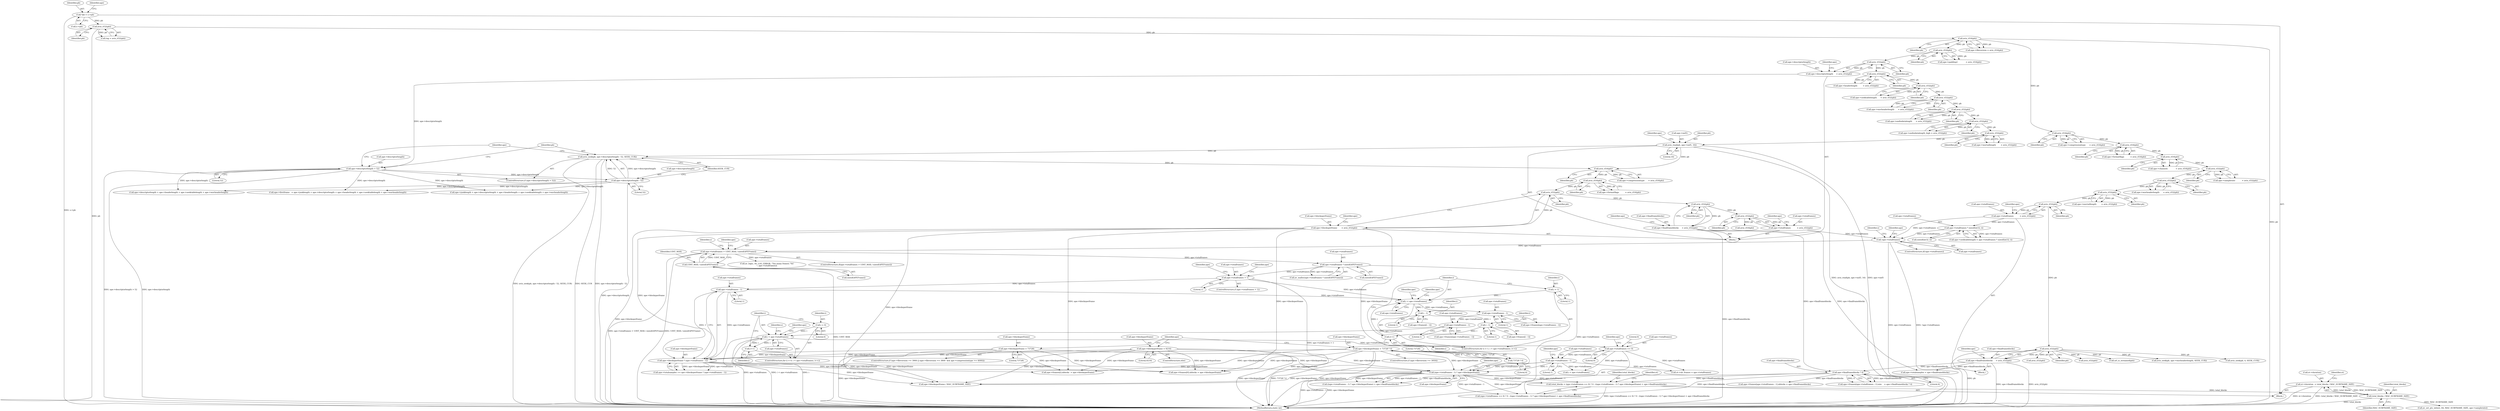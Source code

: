 digraph "0_FFmpeg_8312e3fc9041027a33c8bc667bb99740fdf41dd5@integer" {
"1001007" [label="(Call,st->duration  = total_blocks / MAC_SUBFRAME_SIZE)"];
"1001011" [label="(Call,total_blocks / MAC_SUBFRAME_SIZE)"];
"1000914" [label="(Call,total_blocks = (ape->totalframes == 0) ? 0 : ((ape->totalframes - 1) * ape->blocksperframe) + ape->finalframeblocks)"];
"1000924" [label="(Call,(ape->totalframes - 1) * ape->blocksperframe)"];
"1000925" [label="(Call,ape->totalframes - 1)"];
"1000917" [label="(Call,ape->totalframes == 0)"];
"1000804" [label="(Call,i < ape->totalframes)"];
"1000809" [label="(Call,i++)"];
"1000801" [label="(Call,i = 0)"];
"1000791" [label="(Call,ape->totalframes - 1)"];
"1000774" [label="(Call,ape->totalframes - 1)"];
"1000684" [label="(Call,i < ape->totalframes)"];
"1000681" [label="(Call,i = 1)"];
"1000689" [label="(Call,i++)"];
"1000739" [label="(Call,i - 1)"];
"1000722" [label="(Call,i - 1)"];
"1000594" [label="(Call,ape->totalframes > 1)"];
"1000544" [label="(Call,ape->totalframes * sizeof(APEFrame))"];
"1000520" [label="(Call,ape->totalframes > UINT_MAX / sizeof(APEFrame))"];
"1000507" [label="(Call,!ape->totalframes)"];
"1000286" [label="(Call,ape->totalframes          = avio_rl32(pb))"];
"1000290" [label="(Call,avio_rl32(pb))"];
"1000284" [label="(Call,avio_rl32(pb))"];
"1000278" [label="(Call,avio_rl32(pb))"];
"1000272" [label="(Call,avio_rl16(pb))"];
"1000266" [label="(Call,avio_rl16(pb))"];
"1000254" [label="(Call,avio_seek(pb, ape->descriptorlength - 52, SEEK_CUR))"];
"1000242" [label="(Call,avio_read(pb, ape->md5, 16))"];
"1000240" [label="(Call,avio_rl32(pb))"];
"1000234" [label="(Call,avio_rl32(pb))"];
"1000228" [label="(Call,avio_rl32(pb))"];
"1000222" [label="(Call,avio_rl32(pb))"];
"1000216" [label="(Call,avio_rl32(pb))"];
"1000210" [label="(Call,avio_rl32(pb))"];
"1000204" [label="(Call,avio_rl32(pb))"];
"1000198" [label="(Call,avio_rl16(pb))"];
"1000153" [label="(Call,avio_rl16(pb))"];
"1000136" [label="(Call,avio_rl32(pb))"];
"1000113" [label="(Call,*pb = s->pb)"];
"1000256" [label="(Call,ape->descriptorlength - 52)"];
"1000249" [label="(Call,ape->descriptorlength > 52)"];
"1000200" [label="(Call,ape->descriptorlength     = avio_rl32(pb))"];
"1000415" [label="(Call,ape->totalframes * sizeof(int32_t))"];
"1000358" [label="(Call,ape->totalframes          = avio_rl32(pb))"];
"1000362" [label="(Call,avio_rl32(pb))"];
"1000356" [label="(Call,avio_rl32(pb))"];
"1000350" [label="(Call,avio_rl32(pb))"];
"1000344" [label="(Call,avio_rl32(pb))"];
"1000338" [label="(Call,avio_rl16(pb))"];
"1000332" [label="(Call,avio_rl16(pb))"];
"1000326" [label="(Call,avio_rl16(pb))"];
"1000524" [label="(Call,UINT_MAX / sizeof(APEFrame))"];
"1000607" [label="(Call,ape->totalframes - 1)"];
"1000482" [label="(Call,ape->blocksperframe = 73728)"];
"1000603" [label="(Call,ape->blocksperframe * (ape->totalframes - 1))"];
"1000456" [label="(Call,ape->blocksperframe = 73728 * 4)"];
"1000460" [label="(Call,73728 * 4)"];
"1000488" [label="(Call,ape->blocksperframe = 9216)"];
"1000274" [label="(Call,ape->blocksperframe       = avio_rl32(pb))"];
"1000780" [label="(Call,ape->finalframeblocks * 4)"];
"1000364" [label="(Call,ape->finalframeblocks     = avio_rl32(pb))"];
"1000368" [label="(Call,avio_rl32(pb))"];
"1000280" [label="(Call,ape->finalframeblocks     = avio_rl32(pb))"];
"1000242" [label="(Call,avio_read(pb, ape->md5, 16))"];
"1000326" [label="(Call,avio_rl16(pb))"];
"1000486" [label="(Literal,73728)"];
"1000243" [label="(Identifier,pb)"];
"1000464" [label="(ControlStructure,if (ape->fileversion >= 3900 || (ape->fileversion >= 3800  && ape->compressiontype >= 4000)))"];
"1000784" [label="(Literal,4)"];
"1000462" [label="(Literal,4)"];
"1000930" [label="(Call,ape->blocksperframe)"];
"1000741" [label="(Literal,1)"];
"1000311" [label="(Block,)"];
"1000362" [label="(Call,avio_rl32(pb))"];
"1000257" [label="(Call,ape->descriptorlength)"];
"1000273" [label="(Identifier,pb)"];
"1000522" [label="(Identifier,ape)"];
"1000681" [label="(Call,i = 1)"];
"1000212" [label="(Call,ape->seektablelength      = avio_rl32(pb))"];
"1000137" [label="(Identifier,pb)"];
"1000530" [label="(Identifier,s)"];
"1000487" [label="(ControlStructure,else)"];
"1000373" [label="(Identifier,ape)"];
"1000696" [label="(Identifier,ape)"];
"1000210" [label="(Call,avio_rl32(pb))"];
"1000290" [label="(Call,avio_rl32(pb))"];
"1000548" [label="(Call,sizeof(APEFrame))"];
"1000346" [label="(Call,ape->wavheaderlength      = avio_rl32(pb))"];
"1000460" [label="(Call,73728 * 4)"];
"1000211" [label="(Identifier,pb)"];
"1000217" [label="(Identifier,pb)"];
"1000608" [label="(Call,ape->totalframes)"];
"1000724" [label="(Literal,1)"];
"1000240" [label="(Call,avio_rl32(pb))"];
"1000461" [label="(Literal,73728)"];
"1000344" [label="(Call,avio_rl32(pb))"];
"1000690" [label="(Identifier,i)"];
"1000541" [label="(Identifier,ape)"];
"1000228" [label="(Call,avio_rl32(pb))"];
"1000780" [label="(Call,ape->finalframeblocks * 4)"];
"1000275" [label="(Call,ape->blocksperframe)"];
"1000241" [label="(Identifier,pb)"];
"1000154" [label="(Identifier,pb)"];
"1000115" [label="(Call,s->pb)"];
"1000801" [label="(Call,i = 0)"];
"1000114" [label="(Identifier,pb)"];
"1001012" [label="(Identifier,total_blocks)"];
"1000647" [label="(Call,avio_rl32(pb))"];
"1000800" [label="(ControlStructure,for (i = 0; i < ape->totalframes; i++))"];
"1000234" [label="(Call,avio_rl32(pb))"];
"1000356" [label="(Call,avio_rl32(pb))"];
"1000328" [label="(Call,ape->formatflags          = avio_rl16(pb))"];
"1000352" [label="(Call,ape->wavtaillength        = avio_rl32(pb))"];
"1000236" [label="(Call,ape->wavtaillength        = avio_rl32(pb))"];
"1000456" [label="(Call,ape->blocksperframe = 73728 * 4)"];
"1000924" [label="(Call,(ape->totalframes - 1) * ape->blocksperframe)"];
"1001014" [label="(Call,av_set_pts_info(st, 64, MAC_SUBFRAME_SIZE, ape->samplerate))"];
"1000685" [label="(Identifier,i)"];
"1001013" [label="(Identifier,MAC_SUBFRAME_SIZE)"];
"1000772" [label="(Identifier,ape)"];
"1000922" [label="(Literal,0)"];
"1000791" [label="(Call,ape->totalframes - 1)"];
"1000287" [label="(Call,ape->totalframes)"];
"1000683" [label="(Literal,1)"];
"1000923" [label="(Call,((ape->totalframes - 1) * ape->blocksperframe) + ape->finalframeblocks)"];
"1000247" [label="(Literal,16)"];
"1000929" [label="(Literal,1)"];
"1000595" [label="(Call,ape->totalframes)"];
"1000593" [label="(ControlStructure,if (ape->totalframes > 1))"];
"1000334" [label="(Call,ape->channels             = avio_rl16(pb))"];
"1000603" [label="(Call,ape->blocksperframe * (ape->totalframes - 1))"];
"1000291" [label="(Identifier,pb)"];
"1000513" [label="(Identifier,s)"];
"1000256" [label="(Call,ape->descriptorlength - 52)"];
"1000483" [label="(Call,ape->blocksperframe)"];
"1000206" [label="(Call,ape->headerlength         = avio_rl32(pb))"];
"1000205" [label="(Identifier,pb)"];
"1000248" [label="(ControlStructure,if (ape->descriptorlength > 52))"];
"1000251" [label="(Identifier,ape)"];
"1000520" [label="(Call,ape->totalframes > UINT_MAX / sizeof(APEFrame))"];
"1000740" [label="(Identifier,i)"];
"1000120" [label="(Identifier,ape)"];
"1000340" [label="(Call,ape->samplerate           = avio_rl32(pb))"];
"1000787" [label="(Call,ape->frames[ape->totalframes - 1])"];
"1000457" [label="(Call,ape->blocksperframe)"];
"1000136" [label="(Call,avio_rl32(pb))"];
"1000816" [label="(Identifier,ape)"];
"1001011" [label="(Call,total_blocks / MAC_SUBFRAME_SIZE)"];
"1000216" [label="(Call,avio_rl32(pb))"];
"1001008" [label="(Call,st->duration)"];
"1000918" [label="(Call,ape->totalframes)"];
"1000200" [label="(Call,ape->descriptorlength     = avio_rl32(pb))"];
"1000488" [label="(Call,ape->blocksperframe = 9216)"];
"1000264" [label="(Identifier,ape)"];
"1000492" [label="(Literal,9216)"];
"1000917" [label="(Call,ape->totalframes == 0)"];
"1001076" [label="(Call,i < ape->totalframes)"];
"1000544" [label="(Call,ape->totalframes * sizeof(APEFrame))"];
"1000489" [label="(Call,ape->blocksperframe)"];
"1000805" [label="(Identifier,i)"];
"1000925" [label="(Call,ape->totalframes - 1)"];
"1000149" [label="(Call,ape->fileversion = avio_rl16(pb))"];
"1000244" [label="(Call,ape->md5)"];
"1000272" [label="(Call,avio_rl16(pb))"];
"1000365" [label="(Call,ape->finalframeblocks)"];
"1000288" [label="(Identifier,ape)"];
"1000682" [label="(Identifier,i)"];
"1000260" [label="(Literal,52)"];
"1000778" [label="(Literal,1)"];
"1000558" [label="(Call,ape->firstframe   = ape->junklength + ape->descriptorlength + ape->headerlength + ape->seektablelength + ape->wavheaderlength)"];
"1000607" [label="(Call,ape->totalframes - 1)"];
"1000802" [label="(Identifier,i)"];
"1000521" [label="(Call,ape->totalframes)"];
"1000351" [label="(Identifier,pb)"];
"1000926" [label="(Call,ape->totalframes)"];
"1000785" [label="(Call,ape->frames[ape->totalframes - 1].nblocks = ape->finalframeblocks)"];
"1000914" [label="(Call,total_blocks = (ape->totalframes == 0) ? 0 : ((ape->totalframes - 1) * ape->blocksperframe) + ape->finalframeblocks)"];
"1000296" [label="(Call,avio_rl16(pb))"];
"1000285" [label="(Identifier,pb)"];
"1000279" [label="(Identifier,pb)"];
"1000482" [label="(Call,ape->blocksperframe = 73728)"];
"1000497" [label="(Identifier,ape)"];
"1000250" [label="(Call,ape->descriptorlength)"];
"1000224" [label="(Call,ape->audiodatalength      = avio_rl32(pb))"];
"1000586" [label="(Call,ape->totalsamples = ape->finalframeblocks)"];
"1000345" [label="(Identifier,pb)"];
"1000281" [label="(Call,ape->finalframeblocks)"];
"1001114" [label="(Call,ape->blocksperframe / MAC_SUBFRAME_SIZE)"];
"1001007" [label="(Call,st->duration  = total_blocks / MAC_SUBFRAME_SIZE)"];
"1000804" [label="(Call,i < ape->totalframes)"];
"1000294" [label="(Identifier,ape)"];
"1000810" [label="(Identifier,i)"];
"1000545" [label="(Call,ape->totalframes)"];
"1000222" [label="(Call,avio_rl32(pb))"];
"1000249" [label="(Call,ape->descriptorlength > 52)"];
"1000781" [label="(Call,ape->finalframeblocks)"];
"1000604" [label="(Call,ape->blocksperframe)"];
"1000111" [label="(Block,)"];
"1000934" [label="(Identifier,ape)"];
"1000204" [label="(Call,avio_rl32(pb))"];
"1000529" [label="(Call,av_log(s, AV_LOG_ERROR, \"Too many frames: %d\n\", ape->totalframes))"];
"1000995" [label="(Call,st->nb_frames = ape->totalframes)"];
"1000359" [label="(Call,ape->totalframes)"];
"1000915" [label="(Identifier,total_blocks)"];
"1000875" [label="(Call,url_is_streamed(pb))"];
"1000722" [label="(Call,i - 1)"];
"1000939" [label="(Identifier,st)"];
"1000792" [label="(Call,ape->totalframes)"];
"1000795" [label="(Literal,1)"];
"1000230" [label="(Call,ape->audiodatalength_high = avio_rl32(pb))"];
"1000611" [label="(Literal,1)"];
"1000153" [label="(Call,avio_rl16(pb))"];
"1000931" [label="(Identifier,ape)"];
"1001015" [label="(Identifier,st)"];
"1000809" [label="(Call,i++)"];
"1000282" [label="(Identifier,ape)"];
"1000253" [label="(Literal,52)"];
"1000338" [label="(Call,avio_rl16(pb))"];
"1000507" [label="(Call,!ape->totalframes)"];
"1000268" [label="(Call,ape->formatflags          = avio_rl16(pb))"];
"1000358" [label="(Call,ape->totalframes          = avio_rl32(pb))"];
"1000525" [label="(Identifier,UINT_MAX)"];
"1000368" [label="(Call,avio_rl32(pb))"];
"1000274" [label="(Call,ape->blocksperframe       = avio_rl32(pb))"];
"1000689" [label="(Call,i++)"];
"1000280" [label="(Call,ape->finalframeblocks     = avio_rl32(pb))"];
"1000134" [label="(Call,tag = avio_rl32(pb))"];
"1000684" [label="(Call,i < ape->totalframes)"];
"1000524" [label="(Call,UINT_MAX / sizeof(APEFrame))"];
"1000768" [label="(Call,ape->frames[ape->totalframes - 1].size    = ape->finalframeblocks * 4)"];
"1000705" [label="(Call,ape->frames[i].nblocks  = ape->blocksperframe)"];
"1000601" [label="(Identifier,ape)"];
"1000774" [label="(Call,ape->totalframes - 1)"];
"1000543" [label="(Call,av_malloc(ape->totalframes * sizeof(APEFrame)))"];
"1000686" [label="(Call,ape->totalframes)"];
"1000208" [label="(Identifier,ape)"];
"1000262" [label="(Call,ape->compressiontype      = avio_rl16(pb))"];
"1000916" [label="(Call,(ape->totalframes == 0) ? 0 : ((ape->totalframes - 1) * ape->blocksperframe) + ape->finalframeblocks)"];
"1000680" [label="(ControlStructure,for (i = 1; i < ape->totalframes; i++))"];
"1000519" [label="(ControlStructure,if(ape->totalframes > UINT_MAX / sizeof(APEFrame)))"];
"1000364" [label="(Call,ape->finalframeblocks     = avio_rl32(pb))"];
"1000254" [label="(Call,avio_seek(pb, ape->descriptorlength - 52, SEEK_CUR))"];
"1000369" [label="(Identifier,pb)"];
"1000278" [label="(Call,avio_rl32(pb))"];
"1000327" [label="(Identifier,pb)"];
"1000198" [label="(Call,avio_rl16(pb))"];
"1000562" [label="(Call,ape->junklength + ape->descriptorlength + ape->headerlength + ape->seektablelength + ape->wavheaderlength)"];
"1000526" [label="(Call,sizeof(APEFrame))"];
"1000500" [label="(Call,avio_seek(pb, ape->wavheaderlength, SEEK_CUR))"];
"1000739" [label="(Call,i - 1)"];
"1000718" [label="(Call,ape->frames[i - 1])"];
"1000267" [label="(Identifier,pb)"];
"1000411" [label="(Call,ape->seektablelength = ape->totalframes * sizeof(int32_t))"];
"1000803" [label="(Literal,0)"];
"1000223" [label="(Identifier,pb)"];
"1000194" [label="(Call,ape->padding1             = avio_rl16(pb))"];
"1000416" [label="(Call,ape->totalframes)"];
"1000332" [label="(Call,avio_rl16(pb))"];
"1000284" [label="(Call,avio_rl32(pb))"];
"1000660" [label="(Call,ape->frames[0].nblocks = ape->blocksperframe)"];
"1000775" [label="(Call,ape->totalframes)"];
"1000286" [label="(Call,ape->totalframes          = avio_rl32(pb))"];
"1000871" [label="(Identifier,s)"];
"1000113" [label="(Call,*pb = s->pb)"];
"1000735" [label="(Call,ape->frames[i - 1])"];
"1000419" [label="(Call,sizeof(int32_t))"];
"1000229" [label="(Identifier,pb)"];
"1000266" [label="(Call,avio_rl16(pb))"];
"1000508" [label="(Call,ape->totalframes)"];
"1000927" [label="(Identifier,ape)"];
"1000506" [label="(ControlStructure,if(!ape->totalframes))"];
"1000377" [label="(Call,avio_seek(pb, 4, SEEK_CUR))"];
"1000255" [label="(Identifier,pb)"];
"1000322" [label="(Call,ape->compressiontype      = avio_rl16(pb))"];
"1000235" [label="(Identifier,pb)"];
"1000397" [label="(Call,avio_rl32(pb))"];
"1000723" [label="(Identifier,i)"];
"1000921" [label="(Literal,0)"];
"1000350" [label="(Call,avio_rl32(pb))"];
"1000806" [label="(Call,ape->totalframes)"];
"1000201" [label="(Call,ape->descriptorlength)"];
"1000450" [label="(ControlStructure,if (ape->fileversion >= 3950))"];
"1000598" [label="(Literal,1)"];
"1000261" [label="(Identifier,SEEK_CUR)"];
"1000357" [label="(Identifier,pb)"];
"1000218" [label="(Call,ape->wavheaderlength      = avio_rl32(pb))"];
"1000333" [label="(Identifier,pb)"];
"1000566" [label="(Call,ape->descriptorlength + ape->headerlength + ape->seektablelength + ape->wavheaderlength)"];
"1001121" [label="(MethodReturn,static int)"];
"1000339" [label="(Identifier,pb)"];
"1000415" [label="(Call,ape->totalframes * sizeof(int32_t))"];
"1000599" [label="(Call,ape->totalsamples += ape->blocksperframe * (ape->totalframes - 1))"];
"1000199" [label="(Identifier,pb)"];
"1000615" [label="(Identifier,ape)"];
"1000193" [label="(Block,)"];
"1000770" [label="(Call,ape->frames[ape->totalframes - 1])"];
"1000363" [label="(Identifier,pb)"];
"1000366" [label="(Identifier,ape)"];
"1000594" [label="(Call,ape->totalframes > 1)"];
"1001007" -> "1000111"  [label="AST: "];
"1001007" -> "1001011"  [label="CFG: "];
"1001008" -> "1001007"  [label="AST: "];
"1001011" -> "1001007"  [label="AST: "];
"1001015" -> "1001007"  [label="CFG: "];
"1001007" -> "1001121"  [label="DDG: st->duration"];
"1001007" -> "1001121"  [label="DDG: total_blocks / MAC_SUBFRAME_SIZE"];
"1001011" -> "1001007"  [label="DDG: total_blocks"];
"1001011" -> "1001007"  [label="DDG: MAC_SUBFRAME_SIZE"];
"1001011" -> "1001013"  [label="CFG: "];
"1001012" -> "1001011"  [label="AST: "];
"1001013" -> "1001011"  [label="AST: "];
"1001011" -> "1001121"  [label="DDG: total_blocks"];
"1000914" -> "1001011"  [label="DDG: total_blocks"];
"1001011" -> "1001014"  [label="DDG: MAC_SUBFRAME_SIZE"];
"1000914" -> "1000111"  [label="AST: "];
"1000914" -> "1000916"  [label="CFG: "];
"1000915" -> "1000914"  [label="AST: "];
"1000916" -> "1000914"  [label="AST: "];
"1000939" -> "1000914"  [label="CFG: "];
"1000914" -> "1001121"  [label="DDG: (ape->totalframes == 0) ? 0 : ((ape->totalframes - 1) * ape->blocksperframe) + ape->finalframeblocks"];
"1000924" -> "1000914"  [label="DDG: ape->totalframes - 1"];
"1000924" -> "1000914"  [label="DDG: ape->blocksperframe"];
"1000780" -> "1000914"  [label="DDG: ape->finalframeblocks"];
"1000924" -> "1000923"  [label="AST: "];
"1000924" -> "1000930"  [label="CFG: "];
"1000925" -> "1000924"  [label="AST: "];
"1000930" -> "1000924"  [label="AST: "];
"1000934" -> "1000924"  [label="CFG: "];
"1000924" -> "1001121"  [label="DDG: ape->totalframes - 1"];
"1000924" -> "1001121"  [label="DDG: ape->blocksperframe"];
"1000924" -> "1000916"  [label="DDG: ape->totalframes - 1"];
"1000924" -> "1000916"  [label="DDG: ape->blocksperframe"];
"1000924" -> "1000923"  [label="DDG: ape->totalframes - 1"];
"1000924" -> "1000923"  [label="DDG: ape->blocksperframe"];
"1000925" -> "1000924"  [label="DDG: ape->totalframes"];
"1000925" -> "1000924"  [label="DDG: 1"];
"1000482" -> "1000924"  [label="DDG: ape->blocksperframe"];
"1000603" -> "1000924"  [label="DDG: ape->blocksperframe"];
"1000456" -> "1000924"  [label="DDG: ape->blocksperframe"];
"1000488" -> "1000924"  [label="DDG: ape->blocksperframe"];
"1000274" -> "1000924"  [label="DDG: ape->blocksperframe"];
"1000924" -> "1001114"  [label="DDG: ape->blocksperframe"];
"1000925" -> "1000929"  [label="CFG: "];
"1000926" -> "1000925"  [label="AST: "];
"1000929" -> "1000925"  [label="AST: "];
"1000931" -> "1000925"  [label="CFG: "];
"1000917" -> "1000925"  [label="DDG: ape->totalframes"];
"1000925" -> "1000995"  [label="DDG: ape->totalframes"];
"1000925" -> "1001076"  [label="DDG: ape->totalframes"];
"1000917" -> "1000916"  [label="AST: "];
"1000917" -> "1000921"  [label="CFG: "];
"1000918" -> "1000917"  [label="AST: "];
"1000921" -> "1000917"  [label="AST: "];
"1000922" -> "1000917"  [label="CFG: "];
"1000927" -> "1000917"  [label="CFG: "];
"1000804" -> "1000917"  [label="DDG: ape->totalframes"];
"1000917" -> "1000995"  [label="DDG: ape->totalframes"];
"1000917" -> "1001076"  [label="DDG: ape->totalframes"];
"1000804" -> "1000800"  [label="AST: "];
"1000804" -> "1000806"  [label="CFG: "];
"1000805" -> "1000804"  [label="AST: "];
"1000806" -> "1000804"  [label="AST: "];
"1000816" -> "1000804"  [label="CFG: "];
"1000871" -> "1000804"  [label="CFG: "];
"1000804" -> "1001121"  [label="DDG: i"];
"1000804" -> "1001121"  [label="DDG: ape->totalframes"];
"1000804" -> "1001121"  [label="DDG: i < ape->totalframes"];
"1000809" -> "1000804"  [label="DDG: i"];
"1000801" -> "1000804"  [label="DDG: i"];
"1000791" -> "1000804"  [label="DDG: ape->totalframes"];
"1000804" -> "1000809"  [label="DDG: i"];
"1000809" -> "1000800"  [label="AST: "];
"1000809" -> "1000810"  [label="CFG: "];
"1000810" -> "1000809"  [label="AST: "];
"1000805" -> "1000809"  [label="CFG: "];
"1000801" -> "1000800"  [label="AST: "];
"1000801" -> "1000803"  [label="CFG: "];
"1000802" -> "1000801"  [label="AST: "];
"1000803" -> "1000801"  [label="AST: "];
"1000805" -> "1000801"  [label="CFG: "];
"1000791" -> "1000787"  [label="AST: "];
"1000791" -> "1000795"  [label="CFG: "];
"1000792" -> "1000791"  [label="AST: "];
"1000795" -> "1000791"  [label="AST: "];
"1000787" -> "1000791"  [label="CFG: "];
"1000774" -> "1000791"  [label="DDG: ape->totalframes"];
"1000774" -> "1000770"  [label="AST: "];
"1000774" -> "1000778"  [label="CFG: "];
"1000775" -> "1000774"  [label="AST: "];
"1000778" -> "1000774"  [label="AST: "];
"1000770" -> "1000774"  [label="CFG: "];
"1000684" -> "1000774"  [label="DDG: ape->totalframes"];
"1000684" -> "1000680"  [label="AST: "];
"1000684" -> "1000686"  [label="CFG: "];
"1000685" -> "1000684"  [label="AST: "];
"1000686" -> "1000684"  [label="AST: "];
"1000696" -> "1000684"  [label="CFG: "];
"1000772" -> "1000684"  [label="CFG: "];
"1000681" -> "1000684"  [label="DDG: i"];
"1000689" -> "1000684"  [label="DDG: i"];
"1000594" -> "1000684"  [label="DDG: ape->totalframes"];
"1000607" -> "1000684"  [label="DDG: ape->totalframes"];
"1000684" -> "1000722"  [label="DDG: i"];
"1000681" -> "1000680"  [label="AST: "];
"1000681" -> "1000683"  [label="CFG: "];
"1000682" -> "1000681"  [label="AST: "];
"1000683" -> "1000681"  [label="AST: "];
"1000685" -> "1000681"  [label="CFG: "];
"1000689" -> "1000680"  [label="AST: "];
"1000689" -> "1000690"  [label="CFG: "];
"1000690" -> "1000689"  [label="AST: "];
"1000685" -> "1000689"  [label="CFG: "];
"1000739" -> "1000689"  [label="DDG: i"];
"1000739" -> "1000735"  [label="AST: "];
"1000739" -> "1000741"  [label="CFG: "];
"1000740" -> "1000739"  [label="AST: "];
"1000741" -> "1000739"  [label="AST: "];
"1000735" -> "1000739"  [label="CFG: "];
"1000722" -> "1000739"  [label="DDG: i"];
"1000722" -> "1000718"  [label="AST: "];
"1000722" -> "1000724"  [label="CFG: "];
"1000723" -> "1000722"  [label="AST: "];
"1000724" -> "1000722"  [label="AST: "];
"1000718" -> "1000722"  [label="CFG: "];
"1000594" -> "1000593"  [label="AST: "];
"1000594" -> "1000598"  [label="CFG: "];
"1000595" -> "1000594"  [label="AST: "];
"1000598" -> "1000594"  [label="AST: "];
"1000601" -> "1000594"  [label="CFG: "];
"1000615" -> "1000594"  [label="CFG: "];
"1000594" -> "1001121"  [label="DDG: ape->totalframes > 1"];
"1000544" -> "1000594"  [label="DDG: ape->totalframes"];
"1000594" -> "1000607"  [label="DDG: ape->totalframes"];
"1000544" -> "1000543"  [label="AST: "];
"1000544" -> "1000548"  [label="CFG: "];
"1000545" -> "1000544"  [label="AST: "];
"1000548" -> "1000544"  [label="AST: "];
"1000543" -> "1000544"  [label="CFG: "];
"1000544" -> "1001121"  [label="DDG: ape->totalframes"];
"1000544" -> "1000543"  [label="DDG: ape->totalframes"];
"1000520" -> "1000544"  [label="DDG: ape->totalframes"];
"1000520" -> "1000519"  [label="AST: "];
"1000520" -> "1000524"  [label="CFG: "];
"1000521" -> "1000520"  [label="AST: "];
"1000524" -> "1000520"  [label="AST: "];
"1000530" -> "1000520"  [label="CFG: "];
"1000541" -> "1000520"  [label="CFG: "];
"1000520" -> "1001121"  [label="DDG: ape->totalframes > UINT_MAX / sizeof(APEFrame)"];
"1000520" -> "1001121"  [label="DDG: UINT_MAX / sizeof(APEFrame)"];
"1000507" -> "1000520"  [label="DDG: ape->totalframes"];
"1000524" -> "1000520"  [label="DDG: UINT_MAX"];
"1000520" -> "1000529"  [label="DDG: ape->totalframes"];
"1000507" -> "1000506"  [label="AST: "];
"1000507" -> "1000508"  [label="CFG: "];
"1000508" -> "1000507"  [label="AST: "];
"1000513" -> "1000507"  [label="CFG: "];
"1000522" -> "1000507"  [label="CFG: "];
"1000507" -> "1001121"  [label="DDG: !ape->totalframes"];
"1000507" -> "1001121"  [label="DDG: ape->totalframes"];
"1000286" -> "1000507"  [label="DDG: ape->totalframes"];
"1000415" -> "1000507"  [label="DDG: ape->totalframes"];
"1000358" -> "1000507"  [label="DDG: ape->totalframes"];
"1000286" -> "1000193"  [label="AST: "];
"1000286" -> "1000290"  [label="CFG: "];
"1000287" -> "1000286"  [label="AST: "];
"1000290" -> "1000286"  [label="AST: "];
"1000294" -> "1000286"  [label="CFG: "];
"1000290" -> "1000286"  [label="DDG: pb"];
"1000290" -> "1000291"  [label="CFG: "];
"1000291" -> "1000290"  [label="AST: "];
"1000284" -> "1000290"  [label="DDG: pb"];
"1000290" -> "1000296"  [label="DDG: pb"];
"1000284" -> "1000280"  [label="AST: "];
"1000284" -> "1000285"  [label="CFG: "];
"1000285" -> "1000284"  [label="AST: "];
"1000280" -> "1000284"  [label="CFG: "];
"1000284" -> "1000280"  [label="DDG: pb"];
"1000278" -> "1000284"  [label="DDG: pb"];
"1000278" -> "1000274"  [label="AST: "];
"1000278" -> "1000279"  [label="CFG: "];
"1000279" -> "1000278"  [label="AST: "];
"1000274" -> "1000278"  [label="CFG: "];
"1000278" -> "1000274"  [label="DDG: pb"];
"1000272" -> "1000278"  [label="DDG: pb"];
"1000272" -> "1000268"  [label="AST: "];
"1000272" -> "1000273"  [label="CFG: "];
"1000273" -> "1000272"  [label="AST: "];
"1000268" -> "1000272"  [label="CFG: "];
"1000272" -> "1000268"  [label="DDG: pb"];
"1000266" -> "1000272"  [label="DDG: pb"];
"1000266" -> "1000262"  [label="AST: "];
"1000266" -> "1000267"  [label="CFG: "];
"1000267" -> "1000266"  [label="AST: "];
"1000262" -> "1000266"  [label="CFG: "];
"1000266" -> "1000262"  [label="DDG: pb"];
"1000254" -> "1000266"  [label="DDG: pb"];
"1000242" -> "1000266"  [label="DDG: pb"];
"1000254" -> "1000248"  [label="AST: "];
"1000254" -> "1000261"  [label="CFG: "];
"1000255" -> "1000254"  [label="AST: "];
"1000256" -> "1000254"  [label="AST: "];
"1000261" -> "1000254"  [label="AST: "];
"1000264" -> "1000254"  [label="CFG: "];
"1000254" -> "1001121"  [label="DDG: avio_seek(pb, ape->descriptorlength - 52, SEEK_CUR)"];
"1000254" -> "1001121"  [label="DDG: SEEK_CUR"];
"1000254" -> "1001121"  [label="DDG: ape->descriptorlength - 52"];
"1000242" -> "1000254"  [label="DDG: pb"];
"1000256" -> "1000254"  [label="DDG: ape->descriptorlength"];
"1000256" -> "1000254"  [label="DDG: 52"];
"1000242" -> "1000193"  [label="AST: "];
"1000242" -> "1000247"  [label="CFG: "];
"1000243" -> "1000242"  [label="AST: "];
"1000244" -> "1000242"  [label="AST: "];
"1000247" -> "1000242"  [label="AST: "];
"1000251" -> "1000242"  [label="CFG: "];
"1000242" -> "1001121"  [label="DDG: avio_read(pb, ape->md5, 16)"];
"1000242" -> "1001121"  [label="DDG: ape->md5"];
"1000240" -> "1000242"  [label="DDG: pb"];
"1000240" -> "1000236"  [label="AST: "];
"1000240" -> "1000241"  [label="CFG: "];
"1000241" -> "1000240"  [label="AST: "];
"1000236" -> "1000240"  [label="CFG: "];
"1000240" -> "1000236"  [label="DDG: pb"];
"1000234" -> "1000240"  [label="DDG: pb"];
"1000234" -> "1000230"  [label="AST: "];
"1000234" -> "1000235"  [label="CFG: "];
"1000235" -> "1000234"  [label="AST: "];
"1000230" -> "1000234"  [label="CFG: "];
"1000234" -> "1000230"  [label="DDG: pb"];
"1000228" -> "1000234"  [label="DDG: pb"];
"1000228" -> "1000224"  [label="AST: "];
"1000228" -> "1000229"  [label="CFG: "];
"1000229" -> "1000228"  [label="AST: "];
"1000224" -> "1000228"  [label="CFG: "];
"1000228" -> "1000224"  [label="DDG: pb"];
"1000222" -> "1000228"  [label="DDG: pb"];
"1000222" -> "1000218"  [label="AST: "];
"1000222" -> "1000223"  [label="CFG: "];
"1000223" -> "1000222"  [label="AST: "];
"1000218" -> "1000222"  [label="CFG: "];
"1000222" -> "1000218"  [label="DDG: pb"];
"1000216" -> "1000222"  [label="DDG: pb"];
"1000216" -> "1000212"  [label="AST: "];
"1000216" -> "1000217"  [label="CFG: "];
"1000217" -> "1000216"  [label="AST: "];
"1000212" -> "1000216"  [label="CFG: "];
"1000216" -> "1000212"  [label="DDG: pb"];
"1000210" -> "1000216"  [label="DDG: pb"];
"1000210" -> "1000206"  [label="AST: "];
"1000210" -> "1000211"  [label="CFG: "];
"1000211" -> "1000210"  [label="AST: "];
"1000206" -> "1000210"  [label="CFG: "];
"1000210" -> "1000206"  [label="DDG: pb"];
"1000204" -> "1000210"  [label="DDG: pb"];
"1000204" -> "1000200"  [label="AST: "];
"1000204" -> "1000205"  [label="CFG: "];
"1000205" -> "1000204"  [label="AST: "];
"1000200" -> "1000204"  [label="CFG: "];
"1000204" -> "1000200"  [label="DDG: pb"];
"1000198" -> "1000204"  [label="DDG: pb"];
"1000198" -> "1000194"  [label="AST: "];
"1000198" -> "1000199"  [label="CFG: "];
"1000199" -> "1000198"  [label="AST: "];
"1000194" -> "1000198"  [label="CFG: "];
"1000198" -> "1000194"  [label="DDG: pb"];
"1000153" -> "1000198"  [label="DDG: pb"];
"1000153" -> "1000149"  [label="AST: "];
"1000153" -> "1000154"  [label="CFG: "];
"1000154" -> "1000153"  [label="AST: "];
"1000149" -> "1000153"  [label="CFG: "];
"1000153" -> "1001121"  [label="DDG: pb"];
"1000153" -> "1000149"  [label="DDG: pb"];
"1000136" -> "1000153"  [label="DDG: pb"];
"1000153" -> "1000326"  [label="DDG: pb"];
"1000136" -> "1000134"  [label="AST: "];
"1000136" -> "1000137"  [label="CFG: "];
"1000137" -> "1000136"  [label="AST: "];
"1000134" -> "1000136"  [label="CFG: "];
"1000136" -> "1001121"  [label="DDG: pb"];
"1000136" -> "1000134"  [label="DDG: pb"];
"1000113" -> "1000136"  [label="DDG: pb"];
"1000113" -> "1000111"  [label="AST: "];
"1000113" -> "1000115"  [label="CFG: "];
"1000114" -> "1000113"  [label="AST: "];
"1000115" -> "1000113"  [label="AST: "];
"1000120" -> "1000113"  [label="CFG: "];
"1000113" -> "1001121"  [label="DDG: s->pb"];
"1000256" -> "1000260"  [label="CFG: "];
"1000257" -> "1000256"  [label="AST: "];
"1000260" -> "1000256"  [label="AST: "];
"1000261" -> "1000256"  [label="CFG: "];
"1000256" -> "1001121"  [label="DDG: ape->descriptorlength"];
"1000249" -> "1000256"  [label="DDG: ape->descriptorlength"];
"1000256" -> "1000558"  [label="DDG: ape->descriptorlength"];
"1000256" -> "1000562"  [label="DDG: ape->descriptorlength"];
"1000256" -> "1000566"  [label="DDG: ape->descriptorlength"];
"1000249" -> "1000248"  [label="AST: "];
"1000249" -> "1000253"  [label="CFG: "];
"1000250" -> "1000249"  [label="AST: "];
"1000253" -> "1000249"  [label="AST: "];
"1000255" -> "1000249"  [label="CFG: "];
"1000264" -> "1000249"  [label="CFG: "];
"1000249" -> "1001121"  [label="DDG: ape->descriptorlength"];
"1000249" -> "1001121"  [label="DDG: ape->descriptorlength > 52"];
"1000200" -> "1000249"  [label="DDG: ape->descriptorlength"];
"1000249" -> "1000558"  [label="DDG: ape->descriptorlength"];
"1000249" -> "1000562"  [label="DDG: ape->descriptorlength"];
"1000249" -> "1000566"  [label="DDG: ape->descriptorlength"];
"1000200" -> "1000193"  [label="AST: "];
"1000201" -> "1000200"  [label="AST: "];
"1000208" -> "1000200"  [label="CFG: "];
"1000415" -> "1000411"  [label="AST: "];
"1000415" -> "1000419"  [label="CFG: "];
"1000416" -> "1000415"  [label="AST: "];
"1000419" -> "1000415"  [label="AST: "];
"1000411" -> "1000415"  [label="CFG: "];
"1000415" -> "1000411"  [label="DDG: ape->totalframes"];
"1000358" -> "1000415"  [label="DDG: ape->totalframes"];
"1000358" -> "1000311"  [label="AST: "];
"1000358" -> "1000362"  [label="CFG: "];
"1000359" -> "1000358"  [label="AST: "];
"1000362" -> "1000358"  [label="AST: "];
"1000366" -> "1000358"  [label="CFG: "];
"1000362" -> "1000358"  [label="DDG: pb"];
"1000362" -> "1000363"  [label="CFG: "];
"1000363" -> "1000362"  [label="AST: "];
"1000356" -> "1000362"  [label="DDG: pb"];
"1000362" -> "1000368"  [label="DDG: pb"];
"1000356" -> "1000352"  [label="AST: "];
"1000356" -> "1000357"  [label="CFG: "];
"1000357" -> "1000356"  [label="AST: "];
"1000352" -> "1000356"  [label="CFG: "];
"1000356" -> "1000352"  [label="DDG: pb"];
"1000350" -> "1000356"  [label="DDG: pb"];
"1000350" -> "1000346"  [label="AST: "];
"1000350" -> "1000351"  [label="CFG: "];
"1000351" -> "1000350"  [label="AST: "];
"1000346" -> "1000350"  [label="CFG: "];
"1000350" -> "1000346"  [label="DDG: pb"];
"1000344" -> "1000350"  [label="DDG: pb"];
"1000344" -> "1000340"  [label="AST: "];
"1000344" -> "1000345"  [label="CFG: "];
"1000345" -> "1000344"  [label="AST: "];
"1000340" -> "1000344"  [label="CFG: "];
"1000344" -> "1000340"  [label="DDG: pb"];
"1000338" -> "1000344"  [label="DDG: pb"];
"1000338" -> "1000334"  [label="AST: "];
"1000338" -> "1000339"  [label="CFG: "];
"1000339" -> "1000338"  [label="AST: "];
"1000334" -> "1000338"  [label="CFG: "];
"1000338" -> "1000334"  [label="DDG: pb"];
"1000332" -> "1000338"  [label="DDG: pb"];
"1000332" -> "1000328"  [label="AST: "];
"1000332" -> "1000333"  [label="CFG: "];
"1000333" -> "1000332"  [label="AST: "];
"1000328" -> "1000332"  [label="CFG: "];
"1000332" -> "1000328"  [label="DDG: pb"];
"1000326" -> "1000332"  [label="DDG: pb"];
"1000326" -> "1000322"  [label="AST: "];
"1000326" -> "1000327"  [label="CFG: "];
"1000327" -> "1000326"  [label="AST: "];
"1000322" -> "1000326"  [label="CFG: "];
"1000326" -> "1000322"  [label="DDG: pb"];
"1000524" -> "1000526"  [label="CFG: "];
"1000525" -> "1000524"  [label="AST: "];
"1000526" -> "1000524"  [label="AST: "];
"1000524" -> "1001121"  [label="DDG: UINT_MAX"];
"1000607" -> "1000603"  [label="AST: "];
"1000607" -> "1000611"  [label="CFG: "];
"1000608" -> "1000607"  [label="AST: "];
"1000611" -> "1000607"  [label="AST: "];
"1000603" -> "1000607"  [label="CFG: "];
"1000607" -> "1000603"  [label="DDG: ape->totalframes"];
"1000607" -> "1000603"  [label="DDG: 1"];
"1000482" -> "1000464"  [label="AST: "];
"1000482" -> "1000486"  [label="CFG: "];
"1000483" -> "1000482"  [label="AST: "];
"1000486" -> "1000482"  [label="AST: "];
"1000497" -> "1000482"  [label="CFG: "];
"1000482" -> "1001121"  [label="DDG: ape->blocksperframe"];
"1000482" -> "1000603"  [label="DDG: ape->blocksperframe"];
"1000482" -> "1000660"  [label="DDG: ape->blocksperframe"];
"1000482" -> "1000705"  [label="DDG: ape->blocksperframe"];
"1000482" -> "1001114"  [label="DDG: ape->blocksperframe"];
"1000603" -> "1000599"  [label="AST: "];
"1000604" -> "1000603"  [label="AST: "];
"1000599" -> "1000603"  [label="CFG: "];
"1000603" -> "1000599"  [label="DDG: ape->blocksperframe"];
"1000603" -> "1000599"  [label="DDG: ape->totalframes - 1"];
"1000456" -> "1000603"  [label="DDG: ape->blocksperframe"];
"1000488" -> "1000603"  [label="DDG: ape->blocksperframe"];
"1000274" -> "1000603"  [label="DDG: ape->blocksperframe"];
"1000603" -> "1000660"  [label="DDG: ape->blocksperframe"];
"1000603" -> "1000705"  [label="DDG: ape->blocksperframe"];
"1000603" -> "1001114"  [label="DDG: ape->blocksperframe"];
"1000456" -> "1000450"  [label="AST: "];
"1000456" -> "1000460"  [label="CFG: "];
"1000457" -> "1000456"  [label="AST: "];
"1000460" -> "1000456"  [label="AST: "];
"1000497" -> "1000456"  [label="CFG: "];
"1000456" -> "1001121"  [label="DDG: 73728 * 4"];
"1000456" -> "1001121"  [label="DDG: ape->blocksperframe"];
"1000460" -> "1000456"  [label="DDG: 73728"];
"1000460" -> "1000456"  [label="DDG: 4"];
"1000456" -> "1000660"  [label="DDG: ape->blocksperframe"];
"1000456" -> "1000705"  [label="DDG: ape->blocksperframe"];
"1000456" -> "1001114"  [label="DDG: ape->blocksperframe"];
"1000460" -> "1000462"  [label="CFG: "];
"1000461" -> "1000460"  [label="AST: "];
"1000462" -> "1000460"  [label="AST: "];
"1000488" -> "1000487"  [label="AST: "];
"1000488" -> "1000492"  [label="CFG: "];
"1000489" -> "1000488"  [label="AST: "];
"1000492" -> "1000488"  [label="AST: "];
"1000497" -> "1000488"  [label="CFG: "];
"1000488" -> "1001121"  [label="DDG: ape->blocksperframe"];
"1000488" -> "1000660"  [label="DDG: ape->blocksperframe"];
"1000488" -> "1000705"  [label="DDG: ape->blocksperframe"];
"1000488" -> "1001114"  [label="DDG: ape->blocksperframe"];
"1000274" -> "1000193"  [label="AST: "];
"1000275" -> "1000274"  [label="AST: "];
"1000282" -> "1000274"  [label="CFG: "];
"1000274" -> "1001121"  [label="DDG: ape->blocksperframe"];
"1000274" -> "1000660"  [label="DDG: ape->blocksperframe"];
"1000274" -> "1000705"  [label="DDG: ape->blocksperframe"];
"1000274" -> "1001114"  [label="DDG: ape->blocksperframe"];
"1000780" -> "1000768"  [label="AST: "];
"1000780" -> "1000784"  [label="CFG: "];
"1000781" -> "1000780"  [label="AST: "];
"1000784" -> "1000780"  [label="AST: "];
"1000768" -> "1000780"  [label="CFG: "];
"1000780" -> "1000768"  [label="DDG: ape->finalframeblocks"];
"1000780" -> "1000768"  [label="DDG: 4"];
"1000364" -> "1000780"  [label="DDG: ape->finalframeblocks"];
"1000280" -> "1000780"  [label="DDG: ape->finalframeblocks"];
"1000780" -> "1000785"  [label="DDG: ape->finalframeblocks"];
"1000780" -> "1000916"  [label="DDG: ape->finalframeblocks"];
"1000780" -> "1000923"  [label="DDG: ape->finalframeblocks"];
"1000364" -> "1000311"  [label="AST: "];
"1000364" -> "1000368"  [label="CFG: "];
"1000365" -> "1000364"  [label="AST: "];
"1000368" -> "1000364"  [label="AST: "];
"1000373" -> "1000364"  [label="CFG: "];
"1000364" -> "1001121"  [label="DDG: ape->finalframeblocks"];
"1000364" -> "1001121"  [label="DDG: avio_rl32(pb)"];
"1000368" -> "1000364"  [label="DDG: pb"];
"1000364" -> "1000586"  [label="DDG: ape->finalframeblocks"];
"1000368" -> "1000369"  [label="CFG: "];
"1000369" -> "1000368"  [label="AST: "];
"1000368" -> "1001121"  [label="DDG: pb"];
"1000368" -> "1000377"  [label="DDG: pb"];
"1000368" -> "1000397"  [label="DDG: pb"];
"1000368" -> "1000500"  [label="DDG: pb"];
"1000368" -> "1000647"  [label="DDG: pb"];
"1000368" -> "1000875"  [label="DDG: pb"];
"1000280" -> "1000193"  [label="AST: "];
"1000281" -> "1000280"  [label="AST: "];
"1000288" -> "1000280"  [label="CFG: "];
"1000280" -> "1001121"  [label="DDG: ape->finalframeblocks"];
"1000280" -> "1000586"  [label="DDG: ape->finalframeblocks"];
}
